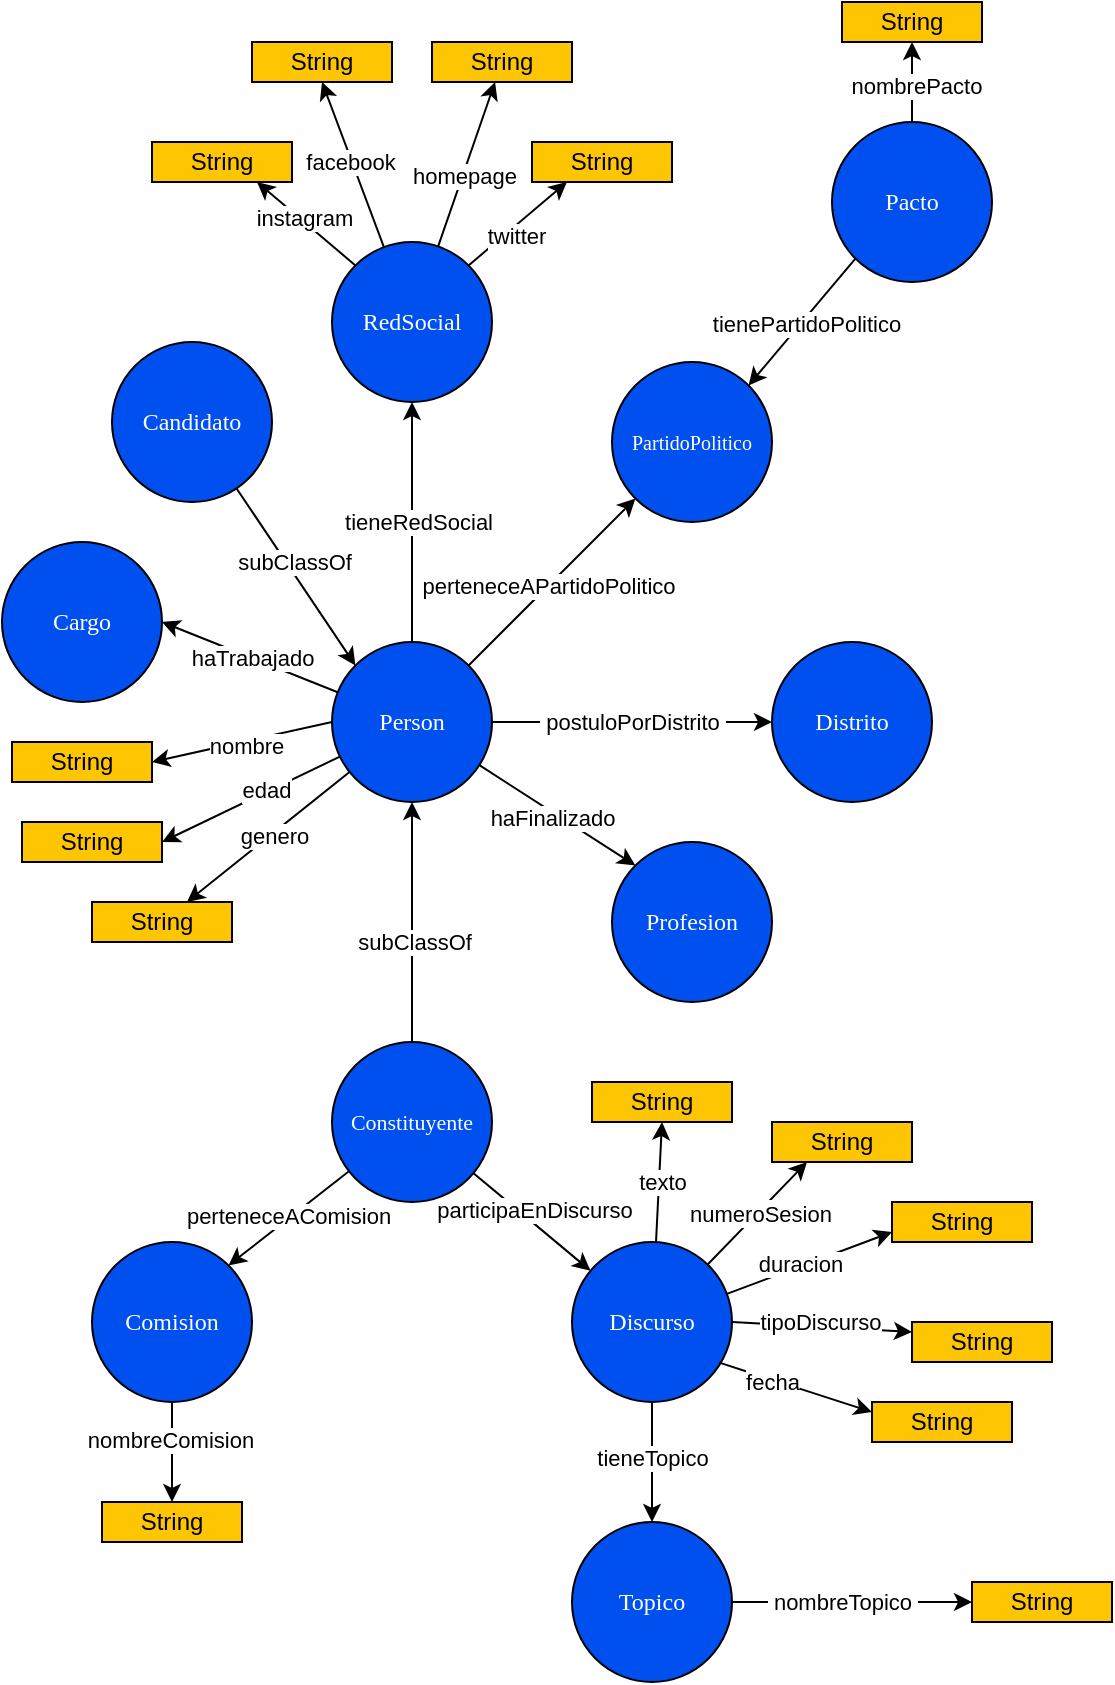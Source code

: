<mxfile version="21.6.5" type="device">
  <diagram name="Página-1" id="zM4AHsppUV11jvB73Zen">
    <mxGraphModel dx="1195" dy="1791" grid="1" gridSize="10" guides="1" tooltips="1" connect="1" arrows="1" fold="1" page="1" pageScale="1" pageWidth="827" pageHeight="1169" math="0" shadow="0">
      <root>
        <mxCell id="0" />
        <mxCell id="1" parent="0" />
        <mxCell id="gv2Mm_Y-joqYlYkA0Ygy-3" style="rounded=0;orthogonalLoop=1;jettySize=auto;html=1;entryX=1;entryY=0.5;entryDx=0;entryDy=0;" parent="1" source="gv2Mm_Y-joqYlYkA0Ygy-1" target="gv2Mm_Y-joqYlYkA0Ygy-2" edge="1">
          <mxGeometry relative="1" as="geometry" />
        </mxCell>
        <mxCell id="gv2Mm_Y-joqYlYkA0Ygy-4" value="&amp;nbsp;haTrabajado&amp;nbsp; " style="edgeLabel;html=1;align=center;verticalAlign=middle;resizable=0;points=[];labelBackgroundColor=#FFFFFF;fontColor=#000000;" parent="gv2Mm_Y-joqYlYkA0Ygy-3" vertex="1" connectable="0">
          <mxGeometry x="-0.037" relative="1" as="geometry">
            <mxPoint x="-1" as="offset" />
          </mxGeometry>
        </mxCell>
        <mxCell id="gv2Mm_Y-joqYlYkA0Ygy-13" style="edgeStyle=orthogonalEdgeStyle;rounded=0;orthogonalLoop=1;jettySize=auto;html=1;entryX=0.5;entryY=1;entryDx=0;entryDy=0;" parent="1" source="gv2Mm_Y-joqYlYkA0Ygy-1" target="gv2Mm_Y-joqYlYkA0Ygy-11" edge="1">
          <mxGeometry relative="1" as="geometry" />
        </mxCell>
        <mxCell id="gv2Mm_Y-joqYlYkA0Ygy-14" value="&lt;div&gt;&amp;nbsp;tieneRedSocial&amp;nbsp; &lt;br&gt;&lt;/div&gt;" style="edgeLabel;html=1;align=center;verticalAlign=middle;resizable=0;points=[];labelBackgroundColor=#FFFFFF;fontColor=#000000;" parent="gv2Mm_Y-joqYlYkA0Ygy-13" vertex="1" connectable="0">
          <mxGeometry y="-3" relative="1" as="geometry">
            <mxPoint as="offset" />
          </mxGeometry>
        </mxCell>
        <mxCell id="gv2Mm_Y-joqYlYkA0Ygy-30" style="rounded=0;orthogonalLoop=1;jettySize=auto;html=1;exitX=1;exitY=0;exitDx=0;exitDy=0;entryX=0;entryY=1;entryDx=0;entryDy=0;" parent="1" source="gv2Mm_Y-joqYlYkA0Ygy-1" target="gv2Mm_Y-joqYlYkA0Ygy-10" edge="1">
          <mxGeometry relative="1" as="geometry" />
        </mxCell>
        <mxCell id="gv2Mm_Y-joqYlYkA0Ygy-37" value="perteneceAPartidoPolitico" style="edgeLabel;html=1;align=center;verticalAlign=middle;resizable=0;points=[];" parent="gv2Mm_Y-joqYlYkA0Ygy-30" vertex="1" connectable="0">
          <mxGeometry x="-0.205" y="2" relative="1" as="geometry">
            <mxPoint x="8" y="-5" as="offset" />
          </mxGeometry>
        </mxCell>
        <mxCell id="gv2Mm_Y-joqYlYkA0Ygy-38" style="rounded=0;orthogonalLoop=1;jettySize=auto;html=1;entryX=0;entryY=0;entryDx=0;entryDy=0;" parent="1" source="gv2Mm_Y-joqYlYkA0Ygy-1" target="gv2Mm_Y-joqYlYkA0Ygy-8" edge="1">
          <mxGeometry relative="1" as="geometry" />
        </mxCell>
        <mxCell id="gv2Mm_Y-joqYlYkA0Ygy-48" value="haFinalizado" style="edgeLabel;html=1;align=center;verticalAlign=middle;resizable=0;points=[];" parent="gv2Mm_Y-joqYlYkA0Ygy-38" vertex="1" connectable="0">
          <mxGeometry x="-0.015" y="-2" relative="1" as="geometry">
            <mxPoint x="-1" as="offset" />
          </mxGeometry>
        </mxCell>
        <mxCell id="gv2Mm_Y-joqYlYkA0Ygy-39" style="edgeStyle=orthogonalEdgeStyle;rounded=0;orthogonalLoop=1;jettySize=auto;html=1;entryX=0;entryY=0.5;entryDx=0;entryDy=0;" parent="1" source="gv2Mm_Y-joqYlYkA0Ygy-1" target="gv2Mm_Y-joqYlYkA0Ygy-9" edge="1">
          <mxGeometry relative="1" as="geometry" />
        </mxCell>
        <mxCell id="gv2Mm_Y-joqYlYkA0Ygy-40" value="&lt;div&gt;&amp;nbsp;postuloPorDistrito&amp;nbsp; &lt;br&gt;&lt;/div&gt;" style="edgeLabel;html=1;align=center;verticalAlign=middle;resizable=0;points=[];" parent="gv2Mm_Y-joqYlYkA0Ygy-39" vertex="1" connectable="0">
          <mxGeometry x="-0.186" y="-1" relative="1" as="geometry">
            <mxPoint x="13" y="-1" as="offset" />
          </mxGeometry>
        </mxCell>
        <mxCell id="gv2Mm_Y-joqYlYkA0Ygy-52" style="rounded=0;orthogonalLoop=1;jettySize=auto;html=1;exitX=0;exitY=0.5;exitDx=0;exitDy=0;entryX=1;entryY=0.5;entryDx=0;entryDy=0;" parent="1" source="gv2Mm_Y-joqYlYkA0Ygy-1" target="gv2Mm_Y-joqYlYkA0Ygy-49" edge="1">
          <mxGeometry relative="1" as="geometry" />
        </mxCell>
        <mxCell id="gv2Mm_Y-joqYlYkA0Ygy-55" value="nombre" style="edgeLabel;html=1;align=center;verticalAlign=middle;resizable=0;points=[];" parent="gv2Mm_Y-joqYlYkA0Ygy-52" vertex="1" connectable="0">
          <mxGeometry x="-0.027" y="2" relative="1" as="geometry">
            <mxPoint as="offset" />
          </mxGeometry>
        </mxCell>
        <mxCell id="gv2Mm_Y-joqYlYkA0Ygy-53" style="rounded=0;orthogonalLoop=1;jettySize=auto;html=1;entryX=1;entryY=0.5;entryDx=0;entryDy=0;" parent="1" source="gv2Mm_Y-joqYlYkA0Ygy-1" target="gv2Mm_Y-joqYlYkA0Ygy-50" edge="1">
          <mxGeometry relative="1" as="geometry" />
        </mxCell>
        <mxCell id="gv2Mm_Y-joqYlYkA0Ygy-56" value="edad" style="edgeLabel;html=1;align=center;verticalAlign=middle;resizable=0;points=[];" parent="gv2Mm_Y-joqYlYkA0Ygy-53" vertex="1" connectable="0">
          <mxGeometry x="-0.176" y="-1" relative="1" as="geometry">
            <mxPoint as="offset" />
          </mxGeometry>
        </mxCell>
        <mxCell id="gv2Mm_Y-joqYlYkA0Ygy-54" style="rounded=0;orthogonalLoop=1;jettySize=auto;html=1;" parent="1" source="gv2Mm_Y-joqYlYkA0Ygy-1" target="gv2Mm_Y-joqYlYkA0Ygy-51" edge="1">
          <mxGeometry relative="1" as="geometry" />
        </mxCell>
        <mxCell id="gv2Mm_Y-joqYlYkA0Ygy-57" value="genero" style="edgeLabel;html=1;align=center;verticalAlign=middle;resizable=0;points=[];" parent="gv2Mm_Y-joqYlYkA0Ygy-54" vertex="1" connectable="0">
          <mxGeometry x="-0.042" y="1" relative="1" as="geometry">
            <mxPoint as="offset" />
          </mxGeometry>
        </mxCell>
        <mxCell id="gv2Mm_Y-joqYlYkA0Ygy-1" value="&lt;font face=&quot;Verdana&quot;&gt;Person&lt;/font&gt;" style="ellipse;whiteSpace=wrap;html=1;aspect=fixed;fillColor=#0050ef;strokeColor=#000000;fontColor=#ffffff;" parent="1" vertex="1">
          <mxGeometry x="320" y="200" width="80" height="80" as="geometry" />
        </mxCell>
        <mxCell id="gv2Mm_Y-joqYlYkA0Ygy-2" value="&lt;font face=&quot;Verdana&quot;&gt;Cargo&lt;/font&gt;" style="ellipse;whiteSpace=wrap;html=1;aspect=fixed;fillColor=#0050ef;strokeColor=#000000;fontColor=#ffffff;" parent="1" vertex="1">
          <mxGeometry x="155" y="150" width="80" height="80" as="geometry" />
        </mxCell>
        <mxCell id="gv2Mm_Y-joqYlYkA0Ygy-6" style="rounded=0;orthogonalLoop=1;jettySize=auto;html=1;entryX=0;entryY=0;entryDx=0;entryDy=0;" parent="1" source="gv2Mm_Y-joqYlYkA0Ygy-5" target="gv2Mm_Y-joqYlYkA0Ygy-1" edge="1">
          <mxGeometry relative="1" as="geometry" />
        </mxCell>
        <mxCell id="gv2Mm_Y-joqYlYkA0Ygy-7" value="&amp;nbsp;subClassOf&amp;nbsp; " style="edgeLabel;html=1;align=center;verticalAlign=middle;resizable=0;points=[];fontColor=#000000;labelBackgroundColor=#FFFFFF;" parent="gv2Mm_Y-joqYlYkA0Ygy-6" vertex="1" connectable="0">
          <mxGeometry x="-0.132" y="3" relative="1" as="geometry">
            <mxPoint as="offset" />
          </mxGeometry>
        </mxCell>
        <mxCell id="gv2Mm_Y-joqYlYkA0Ygy-5" value="&lt;font face=&quot;Verdana&quot;&gt;Candidato&lt;/font&gt;" style="ellipse;whiteSpace=wrap;html=1;aspect=fixed;fillColor=#0050ef;strokeColor=#000000;fontColor=#ffffff;" parent="1" vertex="1">
          <mxGeometry x="210" y="50" width="80" height="80" as="geometry" />
        </mxCell>
        <mxCell id="gv2Mm_Y-joqYlYkA0Ygy-8" value="&lt;font face=&quot;Verdana&quot;&gt;Profesion&lt;/font&gt;" style="ellipse;whiteSpace=wrap;html=1;aspect=fixed;fillColor=#0050ef;strokeColor=#000000;fontColor=#ffffff;" parent="1" vertex="1">
          <mxGeometry x="460" y="300" width="80" height="80" as="geometry" />
        </mxCell>
        <mxCell id="gv2Mm_Y-joqYlYkA0Ygy-9" value="&lt;font style=&quot;font-size: 12px;&quot; face=&quot;Verdana&quot;&gt;Distrito&lt;/font&gt;" style="ellipse;whiteSpace=wrap;html=1;aspect=fixed;fillColor=#0050ef;strokeColor=#000000;fontColor=#ffffff;" parent="1" vertex="1">
          <mxGeometry x="540" y="200" width="80" height="80" as="geometry" />
        </mxCell>
        <mxCell id="gv2Mm_Y-joqYlYkA0Ygy-10" value="&lt;font style=&quot;font-size: 10px;&quot; face=&quot;Verdana&quot;&gt;PartidoPolitico&lt;/font&gt;" style="ellipse;whiteSpace=wrap;html=1;aspect=fixed;fillColor=#0050ef;strokeColor=#000000;fontColor=#ffffff;" parent="1" vertex="1">
          <mxGeometry x="460" y="60" width="80" height="80" as="geometry" />
        </mxCell>
        <mxCell id="gv2Mm_Y-joqYlYkA0Ygy-22" style="rounded=0;orthogonalLoop=1;jettySize=auto;html=1;exitX=1;exitY=0;exitDx=0;exitDy=0;entryX=0.25;entryY=1;entryDx=0;entryDy=0;" parent="1" source="gv2Mm_Y-joqYlYkA0Ygy-11" target="gv2Mm_Y-joqYlYkA0Ygy-19" edge="1">
          <mxGeometry relative="1" as="geometry" />
        </mxCell>
        <mxCell id="gv2Mm_Y-joqYlYkA0Ygy-29" value="twitter" style="edgeLabel;html=1;align=center;verticalAlign=middle;resizable=0;points=[];" parent="gv2Mm_Y-joqYlYkA0Ygy-22" vertex="1" connectable="0">
          <mxGeometry x="-0.144" y="-4" relative="1" as="geometry">
            <mxPoint as="offset" />
          </mxGeometry>
        </mxCell>
        <mxCell id="gv2Mm_Y-joqYlYkA0Ygy-23" style="rounded=0;orthogonalLoop=1;jettySize=auto;html=1;" parent="1" source="gv2Mm_Y-joqYlYkA0Ygy-11" target="gv2Mm_Y-joqYlYkA0Ygy-18" edge="1">
          <mxGeometry relative="1" as="geometry" />
        </mxCell>
        <mxCell id="gv2Mm_Y-joqYlYkA0Ygy-28" value="homepage" style="edgeLabel;html=1;align=center;verticalAlign=middle;resizable=0;points=[];" parent="gv2Mm_Y-joqYlYkA0Ygy-23" vertex="1" connectable="0">
          <mxGeometry x="-0.124" relative="1" as="geometry">
            <mxPoint as="offset" />
          </mxGeometry>
        </mxCell>
        <mxCell id="gv2Mm_Y-joqYlYkA0Ygy-24" style="rounded=0;orthogonalLoop=1;jettySize=auto;html=1;entryX=0.5;entryY=1;entryDx=0;entryDy=0;" parent="1" source="gv2Mm_Y-joqYlYkA0Ygy-11" target="gv2Mm_Y-joqYlYkA0Ygy-17" edge="1">
          <mxGeometry relative="1" as="geometry" />
        </mxCell>
        <mxCell id="gv2Mm_Y-joqYlYkA0Ygy-27" value="facebook" style="edgeLabel;html=1;align=center;verticalAlign=middle;resizable=0;points=[];" parent="gv2Mm_Y-joqYlYkA0Ygy-24" vertex="1" connectable="0">
          <mxGeometry x="0.039" y="1" relative="1" as="geometry">
            <mxPoint as="offset" />
          </mxGeometry>
        </mxCell>
        <mxCell id="gv2Mm_Y-joqYlYkA0Ygy-25" style="rounded=0;orthogonalLoop=1;jettySize=auto;html=1;exitX=0;exitY=0;exitDx=0;exitDy=0;entryX=0.75;entryY=1;entryDx=0;entryDy=0;" parent="1" source="gv2Mm_Y-joqYlYkA0Ygy-11" target="gv2Mm_Y-joqYlYkA0Ygy-16" edge="1">
          <mxGeometry relative="1" as="geometry" />
        </mxCell>
        <mxCell id="gv2Mm_Y-joqYlYkA0Ygy-26" value="instagram" style="edgeLabel;html=1;align=center;verticalAlign=middle;resizable=0;points=[];fontColor=#000000;labelBackgroundColor=#FFFFFF;" parent="gv2Mm_Y-joqYlYkA0Ygy-25" vertex="1" connectable="0">
          <mxGeometry x="0.107" y="-1" relative="1" as="geometry">
            <mxPoint as="offset" />
          </mxGeometry>
        </mxCell>
        <mxCell id="gv2Mm_Y-joqYlYkA0Ygy-11" value="&lt;font face=&quot;Verdana&quot;&gt;RedSocial&lt;/font&gt;" style="ellipse;whiteSpace=wrap;html=1;aspect=fixed;fillColor=#0050ef;strokeColor=#000000;fontColor=#ffffff;" parent="1" vertex="1">
          <mxGeometry x="320" width="80" height="80" as="geometry" />
        </mxCell>
        <mxCell id="gv2Mm_Y-joqYlYkA0Ygy-32" style="rounded=0;orthogonalLoop=1;jettySize=auto;html=1;exitX=0;exitY=1;exitDx=0;exitDy=0;entryX=1;entryY=0;entryDx=0;entryDy=0;" parent="1" source="gv2Mm_Y-joqYlYkA0Ygy-12" target="gv2Mm_Y-joqYlYkA0Ygy-10" edge="1">
          <mxGeometry relative="1" as="geometry" />
        </mxCell>
        <mxCell id="gv2Mm_Y-joqYlYkA0Ygy-36" value="tienePartidoPolitico" style="edgeLabel;html=1;align=center;verticalAlign=middle;resizable=0;points=[];" parent="gv2Mm_Y-joqYlYkA0Ygy-32" vertex="1" connectable="0">
          <mxGeometry x="0.003" y="1" relative="1" as="geometry">
            <mxPoint x="1" as="offset" />
          </mxGeometry>
        </mxCell>
        <mxCell id="gv2Mm_Y-joqYlYkA0Ygy-34" style="edgeStyle=orthogonalEdgeStyle;rounded=0;orthogonalLoop=1;jettySize=auto;html=1;" parent="1" source="gv2Mm_Y-joqYlYkA0Ygy-12" target="gv2Mm_Y-joqYlYkA0Ygy-33" edge="1">
          <mxGeometry relative="1" as="geometry" />
        </mxCell>
        <mxCell id="gv2Mm_Y-joqYlYkA0Ygy-35" value="&lt;div&gt;nombrePacto&lt;/div&gt;" style="edgeLabel;html=1;align=center;verticalAlign=middle;resizable=0;points=[];" parent="gv2Mm_Y-joqYlYkA0Ygy-34" vertex="1" connectable="0">
          <mxGeometry x="-0.08" y="-2" relative="1" as="geometry">
            <mxPoint as="offset" />
          </mxGeometry>
        </mxCell>
        <mxCell id="gv2Mm_Y-joqYlYkA0Ygy-12" value="&lt;font face=&quot;Verdana&quot;&gt;Pacto&lt;/font&gt;" style="ellipse;whiteSpace=wrap;html=1;aspect=fixed;fillColor=#0050ef;strokeColor=#000000;fontColor=#ffffff;" parent="1" vertex="1">
          <mxGeometry x="570" y="-60" width="80" height="80" as="geometry" />
        </mxCell>
        <mxCell id="gv2Mm_Y-joqYlYkA0Ygy-16" value="String" style="rounded=0;whiteSpace=wrap;html=1;strokeColor=#000000;fillColor=#fdc502;" parent="1" vertex="1">
          <mxGeometry x="230" y="-50" width="70" height="20" as="geometry" />
        </mxCell>
        <mxCell id="gv2Mm_Y-joqYlYkA0Ygy-17" value="String" style="rounded=0;whiteSpace=wrap;html=1;strokeColor=#000000;fillColor=#fdc502;" parent="1" vertex="1">
          <mxGeometry x="280" y="-100" width="70" height="20" as="geometry" />
        </mxCell>
        <mxCell id="gv2Mm_Y-joqYlYkA0Ygy-18" value="String" style="rounded=0;whiteSpace=wrap;html=1;strokeColor=#000000;fillColor=#fdc502;" parent="1" vertex="1">
          <mxGeometry x="370" y="-100" width="70" height="20" as="geometry" />
        </mxCell>
        <mxCell id="gv2Mm_Y-joqYlYkA0Ygy-19" value="String" style="rounded=0;whiteSpace=wrap;html=1;strokeColor=#000000;fillColor=#fdc502;" parent="1" vertex="1">
          <mxGeometry x="420" y="-50" width="70" height="20" as="geometry" />
        </mxCell>
        <mxCell id="gv2Mm_Y-joqYlYkA0Ygy-33" value="String" style="rounded=0;whiteSpace=wrap;html=1;strokeColor=#000000;fillColor=#fdc502;" parent="1" vertex="1">
          <mxGeometry x="575" y="-120" width="70" height="20" as="geometry" />
        </mxCell>
        <mxCell id="gv2Mm_Y-joqYlYkA0Ygy-49" value="String" style="rounded=0;whiteSpace=wrap;html=1;strokeColor=#000000;fillColor=#fdc502;" parent="1" vertex="1">
          <mxGeometry x="160" y="250" width="70" height="20" as="geometry" />
        </mxCell>
        <mxCell id="gv2Mm_Y-joqYlYkA0Ygy-50" value="String" style="rounded=0;whiteSpace=wrap;html=1;strokeColor=#000000;fillColor=#fdc502;" parent="1" vertex="1">
          <mxGeometry x="165" y="290" width="70" height="20" as="geometry" />
        </mxCell>
        <mxCell id="gv2Mm_Y-joqYlYkA0Ygy-51" value="String" style="rounded=0;whiteSpace=wrap;html=1;strokeColor=#000000;fillColor=#fdc502;" parent="1" vertex="1">
          <mxGeometry x="200" y="330" width="70" height="20" as="geometry" />
        </mxCell>
        <mxCell id="gv2Mm_Y-joqYlYkA0Ygy-87" style="rounded=0;orthogonalLoop=1;jettySize=auto;html=1;entryX=1;entryY=0;entryDx=0;entryDy=0;" parent="1" source="gv2Mm_Y-joqYlYkA0Ygy-91" target="gv2Mm_Y-joqYlYkA0Ygy-94" edge="1">
          <mxGeometry relative="1" as="geometry" />
        </mxCell>
        <mxCell id="gv2Mm_Y-joqYlYkA0Ygy-88" value="&amp;nbsp;perteneceAComision&amp;nbsp; " style="edgeLabel;html=1;align=center;verticalAlign=middle;resizable=0;points=[];" parent="gv2Mm_Y-joqYlYkA0Ygy-87" vertex="1" connectable="0">
          <mxGeometry x="-0.05" y="3" relative="1" as="geometry">
            <mxPoint x="-4" y="-3" as="offset" />
          </mxGeometry>
        </mxCell>
        <mxCell id="gv2Mm_Y-joqYlYkA0Ygy-89" style="rounded=0;orthogonalLoop=1;jettySize=auto;html=1;" parent="1" source="gv2Mm_Y-joqYlYkA0Ygy-91" target="gv2Mm_Y-joqYlYkA0Ygy-106" edge="1">
          <mxGeometry relative="1" as="geometry" />
        </mxCell>
        <mxCell id="gv2Mm_Y-joqYlYkA0Ygy-90" value="&amp;nbsp;participaEnDiscurso&amp;nbsp; " style="edgeLabel;html=1;align=center;verticalAlign=middle;resizable=0;points=[];" parent="gv2Mm_Y-joqYlYkA0Ygy-89" vertex="1" connectable="0">
          <mxGeometry x="-0.237" y="-2" relative="1" as="geometry">
            <mxPoint x="9" y="-2" as="offset" />
          </mxGeometry>
        </mxCell>
        <mxCell id="gv2Mm_Y-joqYlYkA0Ygy-116" style="edgeStyle=orthogonalEdgeStyle;rounded=0;orthogonalLoop=1;jettySize=auto;html=1;" parent="1" source="gv2Mm_Y-joqYlYkA0Ygy-91" target="gv2Mm_Y-joqYlYkA0Ygy-1" edge="1">
          <mxGeometry relative="1" as="geometry" />
        </mxCell>
        <mxCell id="gv2Mm_Y-joqYlYkA0Ygy-117" value="&lt;div&gt;subClassOf&lt;/div&gt;" style="edgeLabel;html=1;align=center;verticalAlign=middle;resizable=0;points=[];" parent="gv2Mm_Y-joqYlYkA0Ygy-116" vertex="1" connectable="0">
          <mxGeometry x="0.183" y="-1" relative="1" as="geometry">
            <mxPoint y="21" as="offset" />
          </mxGeometry>
        </mxCell>
        <mxCell id="gv2Mm_Y-joqYlYkA0Ygy-91" value="&lt;font style=&quot;font-size: 11px;&quot; face=&quot;Verdana&quot;&gt;Constituyente&lt;/font&gt;" style="ellipse;whiteSpace=wrap;html=1;aspect=fixed;fillColor=#0050ef;strokeColor=#000000;fontColor=#ffffff;" parent="1" vertex="1">
          <mxGeometry x="320" y="400" width="80" height="80" as="geometry" />
        </mxCell>
        <mxCell id="gv2Mm_Y-joqYlYkA0Ygy-92" style="rounded=0;orthogonalLoop=1;jettySize=auto;html=1;entryX=0.5;entryY=0;entryDx=0;entryDy=0;" parent="1" source="gv2Mm_Y-joqYlYkA0Ygy-94" target="gv2Mm_Y-joqYlYkA0Ygy-110" edge="1">
          <mxGeometry relative="1" as="geometry" />
        </mxCell>
        <mxCell id="gv2Mm_Y-joqYlYkA0Ygy-93" value="nombreComision" style="edgeLabel;html=1;align=center;verticalAlign=middle;resizable=0;points=[];" parent="gv2Mm_Y-joqYlYkA0Ygy-92" vertex="1" connectable="0">
          <mxGeometry x="-0.24" y="-1" relative="1" as="geometry">
            <mxPoint as="offset" />
          </mxGeometry>
        </mxCell>
        <mxCell id="gv2Mm_Y-joqYlYkA0Ygy-94" value="&lt;font face=&quot;Verdana&quot;&gt;Comision&lt;/font&gt;" style="ellipse;whiteSpace=wrap;html=1;aspect=fixed;fillColor=#0050ef;strokeColor=#000000;fontColor=#ffffff;" parent="1" vertex="1">
          <mxGeometry x="200" y="500" width="80" height="80" as="geometry" />
        </mxCell>
        <mxCell id="gv2Mm_Y-joqYlYkA0Ygy-95" style="rounded=0;orthogonalLoop=1;jettySize=auto;html=1;" parent="1" source="gv2Mm_Y-joqYlYkA0Ygy-106" target="gv2Mm_Y-joqYlYkA0Ygy-109" edge="1">
          <mxGeometry relative="1" as="geometry" />
        </mxCell>
        <mxCell id="gv2Mm_Y-joqYlYkA0Ygy-96" value="tieneTopico" style="edgeLabel;html=1;align=center;verticalAlign=middle;resizable=0;points=[];" parent="gv2Mm_Y-joqYlYkA0Ygy-95" vertex="1" connectable="0">
          <mxGeometry x="-0.06" relative="1" as="geometry">
            <mxPoint as="offset" />
          </mxGeometry>
        </mxCell>
        <mxCell id="gv2Mm_Y-joqYlYkA0Ygy-97" style="rounded=0;orthogonalLoop=1;jettySize=auto;html=1;exitX=1;exitY=0.5;exitDx=0;exitDy=0;entryX=0;entryY=0.25;entryDx=0;entryDy=0;" parent="1" source="gv2Mm_Y-joqYlYkA0Ygy-106" target="gv2Mm_Y-joqYlYkA0Ygy-111" edge="1">
          <mxGeometry relative="1" as="geometry" />
        </mxCell>
        <mxCell id="gv2Mm_Y-joqYlYkA0Ygy-98" value="tipoDiscurso" style="edgeLabel;html=1;align=center;verticalAlign=middle;resizable=0;points=[];" parent="gv2Mm_Y-joqYlYkA0Ygy-97" vertex="1" connectable="0">
          <mxGeometry x="0.412" relative="1" as="geometry">
            <mxPoint x="-20" y="-4" as="offset" />
          </mxGeometry>
        </mxCell>
        <mxCell id="gv2Mm_Y-joqYlYkA0Ygy-99" style="rounded=0;orthogonalLoop=1;jettySize=auto;html=1;entryX=0;entryY=0.75;entryDx=0;entryDy=0;" parent="1" source="gv2Mm_Y-joqYlYkA0Ygy-106" target="gv2Mm_Y-joqYlYkA0Ygy-114" edge="1">
          <mxGeometry relative="1" as="geometry" />
        </mxCell>
        <mxCell id="gv2Mm_Y-joqYlYkA0Ygy-100" value="duracion" style="edgeLabel;html=1;align=center;verticalAlign=middle;resizable=0;points=[];" parent="gv2Mm_Y-joqYlYkA0Ygy-99" vertex="1" connectable="0">
          <mxGeometry x="-0.372" y="3" relative="1" as="geometry">
            <mxPoint x="12" y="-3" as="offset" />
          </mxGeometry>
        </mxCell>
        <mxCell id="gv2Mm_Y-joqYlYkA0Ygy-101" style="rounded=0;orthogonalLoop=1;jettySize=auto;html=1;entryX=0.5;entryY=1;entryDx=0;entryDy=0;" parent="1" source="gv2Mm_Y-joqYlYkA0Ygy-106" target="gv2Mm_Y-joqYlYkA0Ygy-112" edge="1">
          <mxGeometry relative="1" as="geometry" />
        </mxCell>
        <mxCell id="gv2Mm_Y-joqYlYkA0Ygy-102" value="texto" style="edgeLabel;html=1;align=center;verticalAlign=middle;resizable=0;points=[];" parent="gv2Mm_Y-joqYlYkA0Ygy-101" vertex="1" connectable="0">
          <mxGeometry x="-0.268" relative="1" as="geometry">
            <mxPoint x="2" y="-8" as="offset" />
          </mxGeometry>
        </mxCell>
        <mxCell id="gv2Mm_Y-joqYlYkA0Ygy-103" style="rounded=0;orthogonalLoop=1;jettySize=auto;html=1;entryX=0.25;entryY=1;entryDx=0;entryDy=0;" parent="1" source="gv2Mm_Y-joqYlYkA0Ygy-106" target="gv2Mm_Y-joqYlYkA0Ygy-113" edge="1">
          <mxGeometry relative="1" as="geometry" />
        </mxCell>
        <mxCell id="gv2Mm_Y-joqYlYkA0Ygy-104" value="Text" style="edgeLabel;html=1;align=center;verticalAlign=middle;resizable=0;points=[];" parent="gv2Mm_Y-joqYlYkA0Ygy-103" vertex="1" connectable="0">
          <mxGeometry x="0.041" relative="1" as="geometry">
            <mxPoint as="offset" />
          </mxGeometry>
        </mxCell>
        <mxCell id="gv2Mm_Y-joqYlYkA0Ygy-105" value="numeroSesion" style="edgeLabel;html=1;align=center;verticalAlign=middle;resizable=0;points=[];" parent="gv2Mm_Y-joqYlYkA0Ygy-103" vertex="1" connectable="0">
          <mxGeometry x="0.018" y="-1" relative="1" as="geometry">
            <mxPoint as="offset" />
          </mxGeometry>
        </mxCell>
        <mxCell id="gv2Mm_Y-joqYlYkA0Ygy-106" value="&lt;font face=&quot;Verdana&quot;&gt;Discurso&lt;/font&gt;" style="ellipse;whiteSpace=wrap;html=1;aspect=fixed;fillColor=#0050ef;strokeColor=#000000;fontColor=#ffffff;" parent="1" vertex="1">
          <mxGeometry x="440" y="500" width="80" height="80" as="geometry" />
        </mxCell>
        <mxCell id="gv2Mm_Y-joqYlYkA0Ygy-107" style="rounded=0;orthogonalLoop=1;jettySize=auto;html=1;entryX=0;entryY=0.5;entryDx=0;entryDy=0;" parent="1" source="gv2Mm_Y-joqYlYkA0Ygy-109" target="gv2Mm_Y-joqYlYkA0Ygy-115" edge="1">
          <mxGeometry relative="1" as="geometry" />
        </mxCell>
        <mxCell id="gv2Mm_Y-joqYlYkA0Ygy-108" value="&amp;nbsp;nombreTopico&amp;nbsp; " style="edgeLabel;html=1;align=center;verticalAlign=middle;resizable=0;points=[];" parent="gv2Mm_Y-joqYlYkA0Ygy-107" vertex="1" connectable="0">
          <mxGeometry x="-0.533" y="-3" relative="1" as="geometry">
            <mxPoint x="27" y="-3" as="offset" />
          </mxGeometry>
        </mxCell>
        <mxCell id="gv2Mm_Y-joqYlYkA0Ygy-109" value="&lt;font face=&quot;Verdana&quot;&gt;Topico&lt;/font&gt;" style="ellipse;whiteSpace=wrap;html=1;aspect=fixed;fillColor=#0050ef;strokeColor=#000000;fontColor=#ffffff;" parent="1" vertex="1">
          <mxGeometry x="440" y="640" width="80" height="80" as="geometry" />
        </mxCell>
        <mxCell id="gv2Mm_Y-joqYlYkA0Ygy-110" value="String" style="rounded=0;whiteSpace=wrap;html=1;strokeColor=#000000;fillColor=#fdc502;" parent="1" vertex="1">
          <mxGeometry x="205" y="630" width="70" height="20" as="geometry" />
        </mxCell>
        <mxCell id="gv2Mm_Y-joqYlYkA0Ygy-111" value="String" style="rounded=0;whiteSpace=wrap;html=1;strokeColor=#000000;fillColor=#fdc502;" parent="1" vertex="1">
          <mxGeometry x="610" y="540" width="70" height="20" as="geometry" />
        </mxCell>
        <mxCell id="gv2Mm_Y-joqYlYkA0Ygy-112" value="String" style="rounded=0;whiteSpace=wrap;html=1;strokeColor=#000000;fillColor=#fdc502;" parent="1" vertex="1">
          <mxGeometry x="450" y="420" width="70" height="20" as="geometry" />
        </mxCell>
        <mxCell id="gv2Mm_Y-joqYlYkA0Ygy-113" value="String" style="rounded=0;whiteSpace=wrap;html=1;strokeColor=#000000;fillColor=#fdc502;" parent="1" vertex="1">
          <mxGeometry x="540" y="440" width="70" height="20" as="geometry" />
        </mxCell>
        <mxCell id="gv2Mm_Y-joqYlYkA0Ygy-114" value="String" style="rounded=0;whiteSpace=wrap;html=1;strokeColor=#000000;fillColor=#fdc502;" parent="1" vertex="1">
          <mxGeometry x="600" y="480" width="70" height="20" as="geometry" />
        </mxCell>
        <mxCell id="gv2Mm_Y-joqYlYkA0Ygy-115" value="String" style="rounded=0;whiteSpace=wrap;html=1;strokeColor=#000000;fillColor=#fdc502;" parent="1" vertex="1">
          <mxGeometry x="640" y="670" width="70" height="20" as="geometry" />
        </mxCell>
        <mxCell id="LyRlidcJ_Eah3yaCNYOC-1" value="String" style="rounded=0;whiteSpace=wrap;html=1;strokeColor=#000000;fillColor=#fdc502;" vertex="1" parent="1">
          <mxGeometry x="590" y="580" width="70" height="20" as="geometry" />
        </mxCell>
        <mxCell id="LyRlidcJ_Eah3yaCNYOC-2" style="rounded=0;orthogonalLoop=1;jettySize=auto;html=1;exitX=0.921;exitY=0.754;exitDx=0;exitDy=0;entryX=0;entryY=0.25;entryDx=0;entryDy=0;exitPerimeter=0;" edge="1" parent="1" source="gv2Mm_Y-joqYlYkA0Ygy-106" target="LyRlidcJ_Eah3yaCNYOC-1">
          <mxGeometry relative="1" as="geometry">
            <mxPoint x="530" y="550" as="sourcePoint" />
            <mxPoint x="620" y="555" as="targetPoint" />
          </mxGeometry>
        </mxCell>
        <mxCell id="LyRlidcJ_Eah3yaCNYOC-3" value="fecha" style="edgeLabel;html=1;align=center;verticalAlign=middle;resizable=0;points=[];" vertex="1" connectable="0" parent="LyRlidcJ_Eah3yaCNYOC-2">
          <mxGeometry x="0.412" relative="1" as="geometry">
            <mxPoint x="-28" y="-8" as="offset" />
          </mxGeometry>
        </mxCell>
      </root>
    </mxGraphModel>
  </diagram>
</mxfile>
